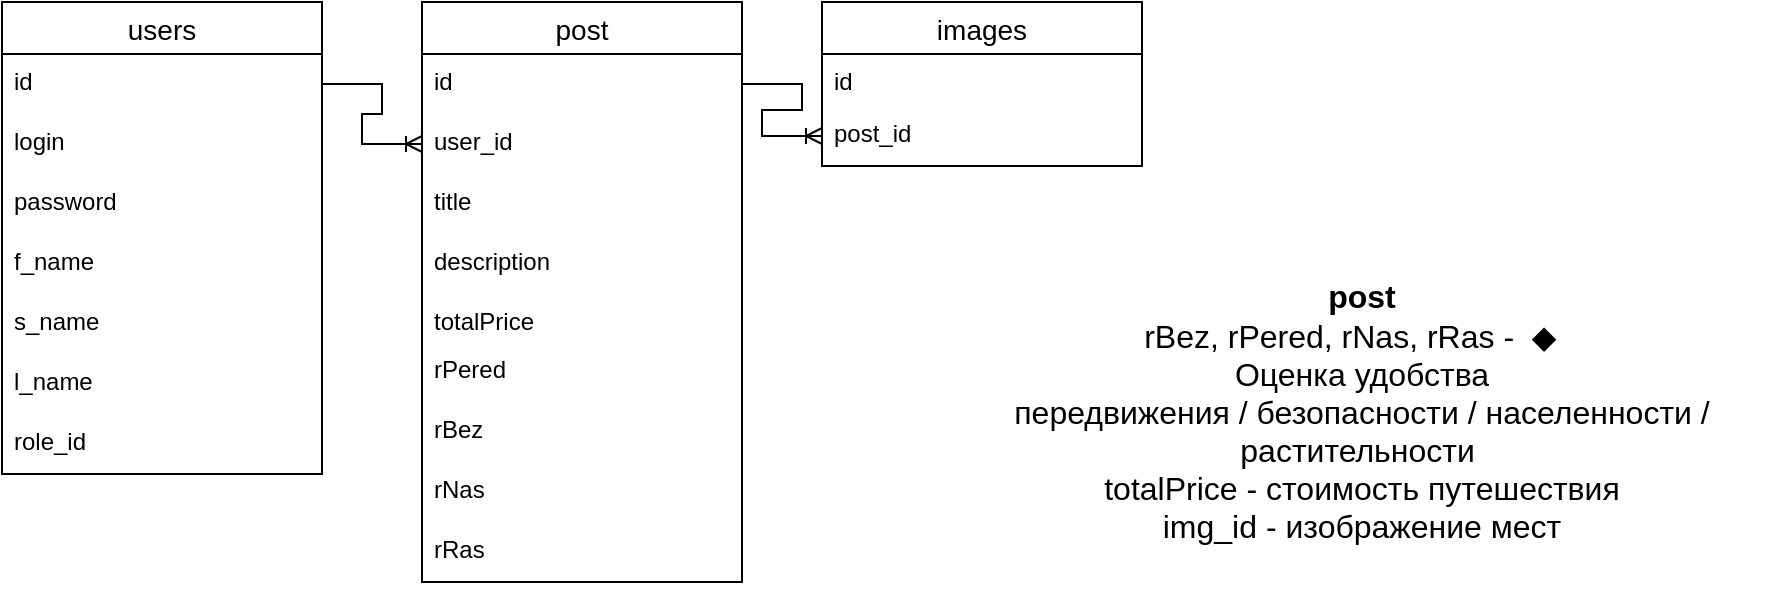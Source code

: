 <mxfile version="25.0.3">
  <diagram name="Страница — 1" id="1E0JATSTlkGqPGpWDyYI">
    <mxGraphModel dx="1434" dy="818" grid="1" gridSize="10" guides="1" tooltips="1" connect="1" arrows="1" fold="1" page="1" pageScale="1" pageWidth="827" pageHeight="1169" math="0" shadow="0">
      <root>
        <mxCell id="0" />
        <mxCell id="1" parent="0" />
        <mxCell id="GWcm6ct_yWYk99g1M4Y3-2" value="users" style="swimlane;fontStyle=0;childLayout=stackLayout;horizontal=1;startSize=26;horizontalStack=0;resizeParent=1;resizeParentMax=0;resizeLast=0;collapsible=1;marginBottom=0;align=center;fontSize=14;" parent="1" vertex="1">
          <mxGeometry x="60" y="50" width="160" height="236" as="geometry" />
        </mxCell>
        <mxCell id="GWcm6ct_yWYk99g1M4Y3-3" value="id" style="text;strokeColor=none;fillColor=none;spacingLeft=4;spacingRight=4;overflow=hidden;rotatable=0;points=[[0,0.5],[1,0.5]];portConstraint=eastwest;fontSize=12;whiteSpace=wrap;html=1;" parent="GWcm6ct_yWYk99g1M4Y3-2" vertex="1">
          <mxGeometry y="26" width="160" height="30" as="geometry" />
        </mxCell>
        <mxCell id="GWcm6ct_yWYk99g1M4Y3-4" value="login" style="text;strokeColor=none;fillColor=none;spacingLeft=4;spacingRight=4;overflow=hidden;rotatable=0;points=[[0,0.5],[1,0.5]];portConstraint=eastwest;fontSize=12;whiteSpace=wrap;html=1;" parent="GWcm6ct_yWYk99g1M4Y3-2" vertex="1">
          <mxGeometry y="56" width="160" height="30" as="geometry" />
        </mxCell>
        <mxCell id="GWcm6ct_yWYk99g1M4Y3-5" value="password" style="text;strokeColor=none;fillColor=none;spacingLeft=4;spacingRight=4;overflow=hidden;rotatable=0;points=[[0,0.5],[1,0.5]];portConstraint=eastwest;fontSize=12;whiteSpace=wrap;html=1;" parent="GWcm6ct_yWYk99g1M4Y3-2" vertex="1">
          <mxGeometry y="86" width="160" height="30" as="geometry" />
        </mxCell>
        <mxCell id="GWcm6ct_yWYk99g1M4Y3-6" value="f_name" style="text;strokeColor=none;fillColor=none;spacingLeft=4;spacingRight=4;overflow=hidden;rotatable=0;points=[[0,0.5],[1,0.5]];portConstraint=eastwest;fontSize=12;whiteSpace=wrap;html=1;" parent="GWcm6ct_yWYk99g1M4Y3-2" vertex="1">
          <mxGeometry y="116" width="160" height="30" as="geometry" />
        </mxCell>
        <mxCell id="GWcm6ct_yWYk99g1M4Y3-7" value="s_name" style="text;strokeColor=none;fillColor=none;spacingLeft=4;spacingRight=4;overflow=hidden;rotatable=0;points=[[0,0.5],[1,0.5]];portConstraint=eastwest;fontSize=12;whiteSpace=wrap;html=1;" parent="GWcm6ct_yWYk99g1M4Y3-2" vertex="1">
          <mxGeometry y="146" width="160" height="30" as="geometry" />
        </mxCell>
        <mxCell id="GWcm6ct_yWYk99g1M4Y3-8" value="l_name" style="text;strokeColor=none;fillColor=none;spacingLeft=4;spacingRight=4;overflow=hidden;rotatable=0;points=[[0,0.5],[1,0.5]];portConstraint=eastwest;fontSize=12;whiteSpace=wrap;html=1;" parent="GWcm6ct_yWYk99g1M4Y3-2" vertex="1">
          <mxGeometry y="176" width="160" height="30" as="geometry" />
        </mxCell>
        <mxCell id="N6ivaEAsGus9L3mEVDzS-1" value="role_id" style="text;strokeColor=none;fillColor=none;spacingLeft=4;spacingRight=4;overflow=hidden;rotatable=0;points=[[0,0.5],[1,0.5]];portConstraint=eastwest;fontSize=12;whiteSpace=wrap;html=1;" vertex="1" parent="GWcm6ct_yWYk99g1M4Y3-2">
          <mxGeometry y="206" width="160" height="30" as="geometry" />
        </mxCell>
        <mxCell id="GWcm6ct_yWYk99g1M4Y3-39" value="post" style="swimlane;fontStyle=0;childLayout=stackLayout;horizontal=1;startSize=26;horizontalStack=0;resizeParent=1;resizeParentMax=0;resizeLast=0;collapsible=1;marginBottom=0;align=center;fontSize=14;" parent="1" vertex="1">
          <mxGeometry x="270" y="50" width="160" height="290" as="geometry" />
        </mxCell>
        <mxCell id="GWcm6ct_yWYk99g1M4Y3-40" value="id" style="text;strokeColor=none;fillColor=none;spacingLeft=4;spacingRight=4;overflow=hidden;rotatable=0;points=[[0,0.5],[1,0.5]];portConstraint=eastwest;fontSize=12;whiteSpace=wrap;html=1;" parent="GWcm6ct_yWYk99g1M4Y3-39" vertex="1">
          <mxGeometry y="26" width="160" height="30" as="geometry" />
        </mxCell>
        <mxCell id="u5g6uVPlyjsb3a-C7-Pc-1" value="user_id" style="text;strokeColor=none;fillColor=none;spacingLeft=4;spacingRight=4;overflow=hidden;rotatable=0;points=[[0,0.5],[1,0.5]];portConstraint=eastwest;fontSize=12;whiteSpace=wrap;html=1;" parent="GWcm6ct_yWYk99g1M4Y3-39" vertex="1">
          <mxGeometry y="56" width="160" height="30" as="geometry" />
        </mxCell>
        <mxCell id="GWcm6ct_yWYk99g1M4Y3-41" value="title" style="text;strokeColor=none;fillColor=none;spacingLeft=4;spacingRight=4;overflow=hidden;rotatable=0;points=[[0,0.5],[1,0.5]];portConstraint=eastwest;fontSize=12;whiteSpace=wrap;html=1;" parent="GWcm6ct_yWYk99g1M4Y3-39" vertex="1">
          <mxGeometry y="86" width="160" height="30" as="geometry" />
        </mxCell>
        <mxCell id="GWcm6ct_yWYk99g1M4Y3-42" value="description" style="text;strokeColor=none;fillColor=none;spacingLeft=4;spacingRight=4;overflow=hidden;rotatable=0;points=[[0,0.5],[1,0.5]];portConstraint=eastwest;fontSize=12;whiteSpace=wrap;html=1;" parent="GWcm6ct_yWYk99g1M4Y3-39" vertex="1">
          <mxGeometry y="116" width="160" height="30" as="geometry" />
        </mxCell>
        <mxCell id="GWcm6ct_yWYk99g1M4Y3-43" value="totalPrice" style="text;strokeColor=none;fillColor=none;spacingLeft=4;spacingRight=4;overflow=hidden;rotatable=0;points=[[0,0.5],[1,0.5]];portConstraint=eastwest;fontSize=12;whiteSpace=wrap;html=1;" parent="GWcm6ct_yWYk99g1M4Y3-39" vertex="1">
          <mxGeometry y="146" width="160" height="24" as="geometry" />
        </mxCell>
        <mxCell id="GWcm6ct_yWYk99g1M4Y3-45" value="rPered" style="text;strokeColor=none;fillColor=none;spacingLeft=4;spacingRight=4;overflow=hidden;rotatable=0;points=[[0,0.5],[1,0.5]];portConstraint=eastwest;fontSize=12;whiteSpace=wrap;html=1;" parent="GWcm6ct_yWYk99g1M4Y3-39" vertex="1">
          <mxGeometry y="170" width="160" height="30" as="geometry" />
        </mxCell>
        <mxCell id="GWcm6ct_yWYk99g1M4Y3-46" value="rBez" style="text;strokeColor=none;fillColor=none;spacingLeft=4;spacingRight=4;overflow=hidden;rotatable=0;points=[[0,0.5],[1,0.5]];portConstraint=eastwest;fontSize=12;whiteSpace=wrap;html=1;" parent="GWcm6ct_yWYk99g1M4Y3-39" vertex="1">
          <mxGeometry y="200" width="160" height="30" as="geometry" />
        </mxCell>
        <mxCell id="GWcm6ct_yWYk99g1M4Y3-47" value="rNas" style="text;strokeColor=none;fillColor=none;spacingLeft=4;spacingRight=4;overflow=hidden;rotatable=0;points=[[0,0.5],[1,0.5]];portConstraint=eastwest;fontSize=12;whiteSpace=wrap;html=1;" parent="GWcm6ct_yWYk99g1M4Y3-39" vertex="1">
          <mxGeometry y="230" width="160" height="30" as="geometry" />
        </mxCell>
        <mxCell id="GWcm6ct_yWYk99g1M4Y3-48" value="rRas" style="text;strokeColor=none;fillColor=none;spacingLeft=4;spacingRight=4;overflow=hidden;rotatable=0;points=[[0,0.5],[1,0.5]];portConstraint=eastwest;fontSize=12;whiteSpace=wrap;html=1;" parent="GWcm6ct_yWYk99g1M4Y3-39" vertex="1">
          <mxGeometry y="260" width="160" height="30" as="geometry" />
        </mxCell>
        <mxCell id="u5g6uVPlyjsb3a-C7-Pc-3" value="images" style="swimlane;fontStyle=0;childLayout=stackLayout;horizontal=1;startSize=26;horizontalStack=0;resizeParent=1;resizeParentMax=0;resizeLast=0;collapsible=1;marginBottom=0;align=center;fontSize=14;" parent="1" vertex="1">
          <mxGeometry x="470" y="50" width="160" height="82" as="geometry" />
        </mxCell>
        <mxCell id="u5g6uVPlyjsb3a-C7-Pc-4" value="id" style="text;strokeColor=none;fillColor=none;spacingLeft=4;spacingRight=4;overflow=hidden;rotatable=0;points=[[0,0.5],[1,0.5]];portConstraint=eastwest;fontSize=12;whiteSpace=wrap;html=1;" parent="u5g6uVPlyjsb3a-C7-Pc-3" vertex="1">
          <mxGeometry y="26" width="160" height="26" as="geometry" />
        </mxCell>
        <mxCell id="u5g6uVPlyjsb3a-C7-Pc-5" value="post_id" style="text;strokeColor=none;fillColor=none;spacingLeft=4;spacingRight=4;overflow=hidden;rotatable=0;points=[[0,0.5],[1,0.5]];portConstraint=eastwest;fontSize=12;whiteSpace=wrap;html=1;" parent="u5g6uVPlyjsb3a-C7-Pc-3" vertex="1">
          <mxGeometry y="52" width="160" height="30" as="geometry" />
        </mxCell>
        <mxCell id="u5g6uVPlyjsb3a-C7-Pc-14" value="" style="edgeStyle=entityRelationEdgeStyle;fontSize=12;html=1;endArrow=ERoneToMany;rounded=0;" parent="1" source="GWcm6ct_yWYk99g1M4Y3-3" target="u5g6uVPlyjsb3a-C7-Pc-1" edge="1">
          <mxGeometry width="100" height="100" relative="1" as="geometry">
            <mxPoint x="20" y="470" as="sourcePoint" />
            <mxPoint x="120" y="370" as="targetPoint" />
          </mxGeometry>
        </mxCell>
        <mxCell id="u5g6uVPlyjsb3a-C7-Pc-15" value="" style="edgeStyle=entityRelationEdgeStyle;fontSize=12;html=1;endArrow=ERoneToMany;rounded=0;" parent="1" source="GWcm6ct_yWYk99g1M4Y3-40" target="u5g6uVPlyjsb3a-C7-Pc-5" edge="1">
          <mxGeometry width="100" height="100" relative="1" as="geometry">
            <mxPoint x="560" y="330" as="sourcePoint" />
            <mxPoint x="470" y="170" as="targetPoint" />
          </mxGeometry>
        </mxCell>
        <mxCell id="u5g6uVPlyjsb3a-C7-Pc-16" value="&lt;div&gt;&lt;span style=&quot;font-size: 16px;&quot;&gt;&lt;b&gt;post&lt;/b&gt;&lt;/span&gt;&lt;/div&gt;&lt;div&gt;&lt;span style=&quot;font-size: 16px;&quot;&gt;rBez, rPered, rNas, rRas -&amp;nbsp;&amp;nbsp;&lt;/span&gt;&lt;span style=&quot;text-indent: -18pt; background-color: initial; font-size: 12pt;&quot;&gt;◆&lt;span style=&quot;font-variant-numeric: normal; font-variant-east-asian: normal; font-variant-alternates: normal; font-size-adjust: none; font-kerning: auto; font-optical-sizing: auto; font-feature-settings: normal; font-variation-settings: normal; font-variant-position: normal; font-variant-emoji: normal; font-stretch: normal; font-size: 7pt; line-height: normal; font-family: &amp;quot;Times New Roman&amp;quot;;&quot;&gt;&amp;nbsp;&amp;nbsp;&amp;nbsp;&amp;nbsp;&amp;nbsp;&lt;br/&gt;&lt;/span&gt;&lt;/span&gt;&lt;span style=&quot;text-indent: -18pt; background-color: initial; font-size: 12pt;&quot;&gt;Оценка удобства&lt;br/&gt;передвижения / безопасности / населенности / растительности&amp;nbsp;&lt;/span&gt;&lt;/div&gt;&lt;div&gt;&lt;span style=&quot;text-indent: -18pt; background-color: initial; font-size: 12pt;&quot;&gt;totalPrice - стоимость путешествия&lt;/span&gt;&lt;/div&gt;&lt;div&gt;&lt;span style=&quot;text-indent: -18pt; background-color: initial; font-size: 12pt;&quot;&gt;img_id - изображение мест&lt;/span&gt;&lt;/div&gt;&lt;p style=&quot;margin-top:0cm;margin-right:0cm;margin-bottom:0cm;&lt;br/&gt;margin-left:72.0pt;margin-bottom:.0001pt;text-indent:-18.0pt;line-height:normal;&lt;br/&gt;mso-list:l0 level2 lfo1&quot; class=&quot;MsoNormal&quot;&gt;&lt;span style=&quot;font-size:12.0pt&quot;&gt;&lt;/span&gt;&lt;/p&gt;" style="text;html=1;align=center;verticalAlign=middle;whiteSpace=wrap;rounded=0;" parent="1" vertex="1">
          <mxGeometry x="530" y="180" width="420" height="150" as="geometry" />
        </mxCell>
      </root>
    </mxGraphModel>
  </diagram>
</mxfile>
